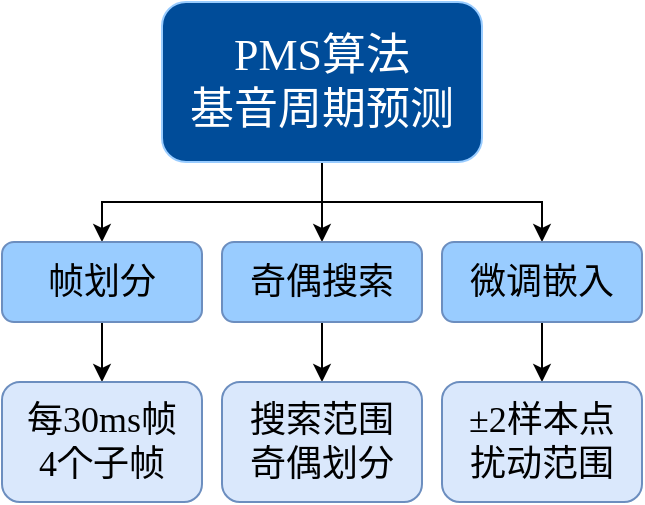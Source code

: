 <mxfile version="28.0.7">
  <diagram name="第 1 页" id="OScON0uFFF_HVffJT3v7">
    <mxGraphModel dx="719" dy="430" grid="1" gridSize="10" guides="1" tooltips="1" connect="1" arrows="1" fold="1" page="1" pageScale="1" pageWidth="827" pageHeight="1169" math="0" shadow="0">
      <root>
        <mxCell id="0" />
        <mxCell id="1" parent="0" />
        <mxCell id="lII507WHuObbA_-ItIhy-10" style="edgeStyle=orthogonalEdgeStyle;rounded=0;orthogonalLoop=1;jettySize=auto;html=1;exitX=0.5;exitY=1;exitDx=0;exitDy=0;entryX=0.5;entryY=0;entryDx=0;entryDy=0;" edge="1" parent="1" source="lII507WHuObbA_-ItIhy-1" target="lII507WHuObbA_-ItIhy-4">
          <mxGeometry relative="1" as="geometry" />
        </mxCell>
        <mxCell id="lII507WHuObbA_-ItIhy-11" style="edgeStyle=orthogonalEdgeStyle;rounded=0;orthogonalLoop=1;jettySize=auto;html=1;exitX=0.5;exitY=1;exitDx=0;exitDy=0;entryX=0.5;entryY=0;entryDx=0;entryDy=0;" edge="1" parent="1" source="lII507WHuObbA_-ItIhy-1" target="lII507WHuObbA_-ItIhy-3">
          <mxGeometry relative="1" as="geometry" />
        </mxCell>
        <mxCell id="lII507WHuObbA_-ItIhy-12" style="edgeStyle=orthogonalEdgeStyle;rounded=0;orthogonalLoop=1;jettySize=auto;html=1;exitX=0.5;exitY=1;exitDx=0;exitDy=0;entryX=0.5;entryY=0;entryDx=0;entryDy=0;" edge="1" parent="1" source="lII507WHuObbA_-ItIhy-1" target="lII507WHuObbA_-ItIhy-5">
          <mxGeometry relative="1" as="geometry" />
        </mxCell>
        <mxCell id="lII507WHuObbA_-ItIhy-1" value="&lt;font face=&quot;Times New Roman&quot; style=&quot;font-size: 22px; color: rgb(255, 255, 255);&quot;&gt;PMS算法&lt;/font&gt;&lt;div&gt;&lt;font face=&quot;Times New Roman&quot; style=&quot;font-size: 22px; color: rgb(255, 255, 255);&quot;&gt;基音周期预测&lt;/font&gt;&lt;/div&gt;" style="rounded=1;whiteSpace=wrap;html=1;fillColor=light-dark(#004C99,#3399FF);strokeColor=#99CCFF;" vertex="1" parent="1">
          <mxGeometry x="320" y="280" width="160" height="80" as="geometry" />
        </mxCell>
        <mxCell id="lII507WHuObbA_-ItIhy-14" style="edgeStyle=orthogonalEdgeStyle;rounded=0;orthogonalLoop=1;jettySize=auto;html=1;exitX=0.5;exitY=1;exitDx=0;exitDy=0;entryX=0.5;entryY=0;entryDx=0;entryDy=0;" edge="1" parent="1" source="lII507WHuObbA_-ItIhy-3" target="lII507WHuObbA_-ItIhy-6">
          <mxGeometry relative="1" as="geometry" />
        </mxCell>
        <mxCell id="lII507WHuObbA_-ItIhy-3" value="&lt;font style=&quot;font-size: 18px;&quot;&gt;帧划分&lt;/font&gt;" style="rounded=1;whiteSpace=wrap;html=1;fillColor=#99CCFF;strokeColor=#6c8ebf;" vertex="1" parent="1">
          <mxGeometry x="240" y="400" width="100" height="40" as="geometry" />
        </mxCell>
        <mxCell id="lII507WHuObbA_-ItIhy-15" style="edgeStyle=orthogonalEdgeStyle;rounded=0;orthogonalLoop=1;jettySize=auto;html=1;exitX=0.5;exitY=1;exitDx=0;exitDy=0;" edge="1" parent="1" source="lII507WHuObbA_-ItIhy-4" target="lII507WHuObbA_-ItIhy-7">
          <mxGeometry relative="1" as="geometry" />
        </mxCell>
        <mxCell id="lII507WHuObbA_-ItIhy-4" value="&lt;font style=&quot;font-size: 18px;&quot;&gt;奇偶搜索&lt;/font&gt;" style="rounded=1;whiteSpace=wrap;html=1;fillColor=#99CCFF;strokeColor=#6c8ebf;" vertex="1" parent="1">
          <mxGeometry x="350" y="400" width="100" height="40" as="geometry" />
        </mxCell>
        <mxCell id="lII507WHuObbA_-ItIhy-16" style="edgeStyle=orthogonalEdgeStyle;rounded=0;orthogonalLoop=1;jettySize=auto;html=1;exitX=0.5;exitY=1;exitDx=0;exitDy=0;entryX=0.5;entryY=0;entryDx=0;entryDy=0;" edge="1" parent="1" source="lII507WHuObbA_-ItIhy-5" target="lII507WHuObbA_-ItIhy-9">
          <mxGeometry relative="1" as="geometry" />
        </mxCell>
        <mxCell id="lII507WHuObbA_-ItIhy-5" value="&lt;font style=&quot;font-size: 18px;&quot;&gt;微调嵌入&lt;/font&gt;" style="rounded=1;whiteSpace=wrap;html=1;fillColor=#99CCFF;strokeColor=#6c8ebf;" vertex="1" parent="1">
          <mxGeometry x="460" y="400" width="100" height="40" as="geometry" />
        </mxCell>
        <mxCell id="lII507WHuObbA_-ItIhy-6" value="&lt;font face=&quot;Times New Roman&quot; style=&quot;font-size: 18px;&quot;&gt;每30ms帧&lt;/font&gt;&lt;div&gt;&lt;font face=&quot;Times New Roman&quot; style=&quot;font-size: 18px;&quot;&gt;4个子帧&lt;/font&gt;&lt;/div&gt;" style="rounded=1;whiteSpace=wrap;html=1;fillColor=#dae8fc;strokeColor=#6c8ebf;" vertex="1" parent="1">
          <mxGeometry x="240" y="470" width="100" height="60" as="geometry" />
        </mxCell>
        <mxCell id="lII507WHuObbA_-ItIhy-7" value="&lt;font style=&quot;font-size: 18px;&quot;&gt;搜索范围&lt;/font&gt;&lt;div&gt;&lt;span style=&quot;font-size: 18px; background-color: transparent; color: light-dark(rgb(0, 0, 0), rgb(255, 255, 255));&quot;&gt;奇偶划分&lt;/span&gt;&lt;/div&gt;" style="rounded=1;whiteSpace=wrap;html=1;fillColor=#dae8fc;strokeColor=#6c8ebf;" vertex="1" parent="1">
          <mxGeometry x="350" y="470" width="100" height="60" as="geometry" />
        </mxCell>
        <mxCell id="lII507WHuObbA_-ItIhy-9" value="&lt;span style=&quot;font-family: &amp;quot;Times New Roman&amp;quot;; font-size: 18px;&quot;&gt;±2&lt;/span&gt;&lt;span style=&quot;font-size: 18px;&quot;&gt;样本点&lt;/span&gt;&lt;div&gt;&lt;span style=&quot;font-size: 18px;&quot;&gt;扰动范围&lt;/span&gt;&lt;/div&gt;" style="rounded=1;whiteSpace=wrap;html=1;fillColor=#dae8fc;strokeColor=#6c8ebf;" vertex="1" parent="1">
          <mxGeometry x="460" y="470" width="100" height="60" as="geometry" />
        </mxCell>
      </root>
    </mxGraphModel>
  </diagram>
</mxfile>
